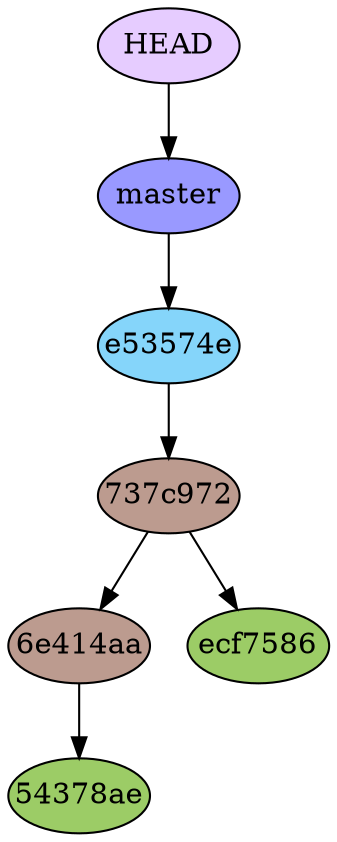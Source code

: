 digraph auto {
	graph [bgcolor=transparent]
	node [fixedsize=true style=filled width=0.95]
	"54378aec6a6ea34638ac687217745e574360285e" [label="54378ae" fillcolor="#9ccc66"]
	"6e414aa7e6b2bb6f8bd9fcc652ecd7a349547f92" -> "54378aec6a6ea34638ac687217745e574360285e"
	"6e414aa7e6b2bb6f8bd9fcc652ecd7a349547f92" [label="6e414aa" fillcolor="#bc9b8f"]
	"737c972823aec2a30e726cd39821edf8d4b4826b" -> "6e414aa7e6b2bb6f8bd9fcc652ecd7a349547f92"
	"737c972823aec2a30e726cd39821edf8d4b4826b" -> ecf7586c0df1003ea0a3efa5a00dc3ceaac570f8
	"737c972823aec2a30e726cd39821edf8d4b4826b" [label="737c972" fillcolor="#bc9b8f"]
	HEAD -> master
	HEAD [label=HEAD fillcolor="#e6ccff"]
	e53574e083bfb447086df95ad1214d87b6ae45c4 -> "737c972823aec2a30e726cd39821edf8d4b4826b"
	e53574e083bfb447086df95ad1214d87b6ae45c4 [label=e53574e fillcolor="#85d5fa"]
	ecf7586c0df1003ea0a3efa5a00dc3ceaac570f8 [label=ecf7586 fillcolor="#9ccc66"]
	master -> e53574e083bfb447086df95ad1214d87b6ae45c4
	master [label=master fillcolor="#9999ff"]
}
